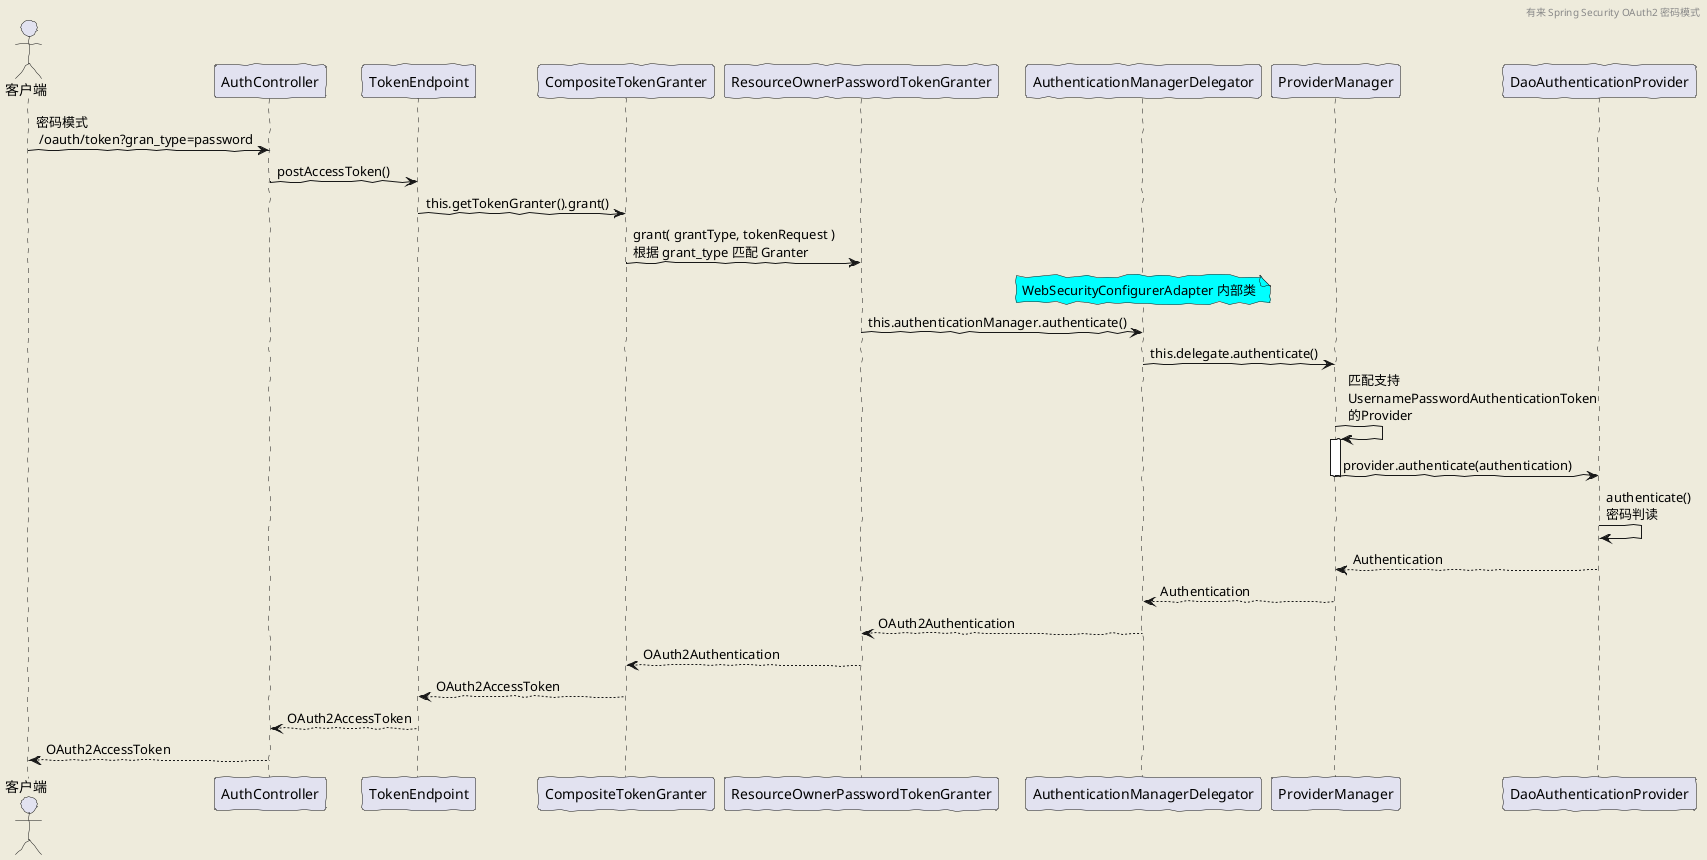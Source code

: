 ` 有来 Spring Security OAuth2 密码模式
@startuml
'https://plantuml.com/sequence-diagram
skinparam backgroundColor #EEEBDC
skinparam handwritten true

header 有来 Spring Security OAuth2 密码模式

actor 客户端

客户端 -> AuthController: 密码模式 \n /oauth/token?gran_type=password
AuthController -> TokenEndpoint: postAccessToken()
TokenEndpoint -> CompositeTokenGranter: this.getTokenGranter().grant()
CompositeTokenGranter->ResourceOwnerPasswordTokenGranter:grant( grantType, tokenRequest )\n根据 grant_type 匹配 Granter
note over of AuthenticationManagerDelegator #aqua
WebSecurityConfigurerAdapter 内部类
end note
ResourceOwnerPasswordTokenGranter-> AuthenticationManagerDelegator:this.authenticationManager.authenticate()
AuthenticationManagerDelegator -> ProviderManager: this.delegate.authenticate()


ProviderManager -> ProviderManager: 匹配支持\nUsernamePasswordAuthenticationToken\n的Provider
activate ProviderManager
ProviderManager -> DaoAuthenticationProvider: provider.authenticate(authentication)
deactivate ProviderManager
DaoAuthenticationProvider -> DaoAuthenticationProvider:authenticate()\n密码判读
ProviderManager <-- DaoAuthenticationProvider: Authentication
AuthenticationManagerDelegator <-- ProviderManager: Authentication
ResourceOwnerPasswordTokenGranter <-- AuthenticationManagerDelegator: OAuth2Authentication
CompositeTokenGranter <-- ResourceOwnerPasswordTokenGranter: OAuth2Authentication
TokenEndpoint <-- CompositeTokenGranter:OAuth2AccessToken
AuthController <-- TokenEndpoint:OAuth2AccessToken
客户端 <-- AuthController: OAuth2AccessToken
@enduml